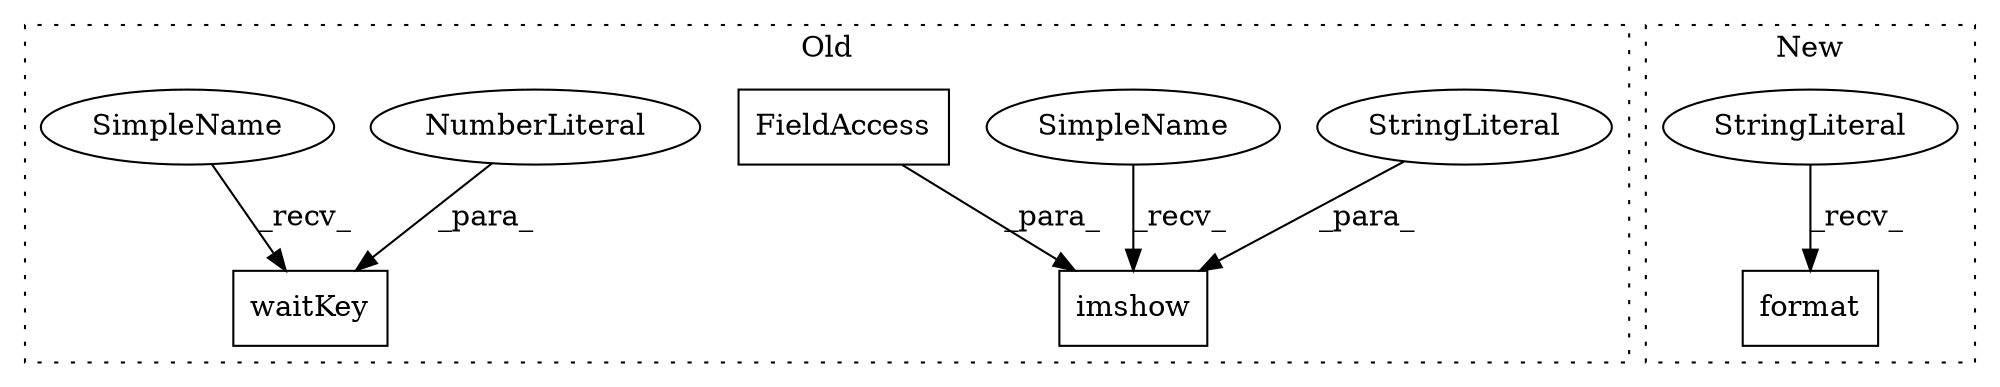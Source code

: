 digraph G {
subgraph cluster0 {
1 [label="imshow" a="32" s="10039,10062" l="7,1" shape="box"];
4 [label="FieldAccess" a="22" s="10052" l="10" shape="box"];
5 [label="StringLiteral" a="45" s="10046" l="5" shape="ellipse"];
6 [label="waitKey" a="32" s="10075,10084" l="8,1" shape="box"];
7 [label="NumberLiteral" a="34" s="10083" l="1" shape="ellipse"];
8 [label="SimpleName" a="42" s="10071" l="3" shape="ellipse"];
9 [label="SimpleName" a="42" s="10035" l="3" shape="ellipse"];
label = "Old";
style="dotted";
}
subgraph cluster1 {
2 [label="format" a="32" s="10196,10206" l="7,1" shape="box"];
3 [label="StringLiteral" a="45" s="10172" l="23" shape="ellipse"];
label = "New";
style="dotted";
}
3 -> 2 [label="_recv_"];
4 -> 1 [label="_para_"];
5 -> 1 [label="_para_"];
7 -> 6 [label="_para_"];
8 -> 6 [label="_recv_"];
9 -> 1 [label="_recv_"];
}